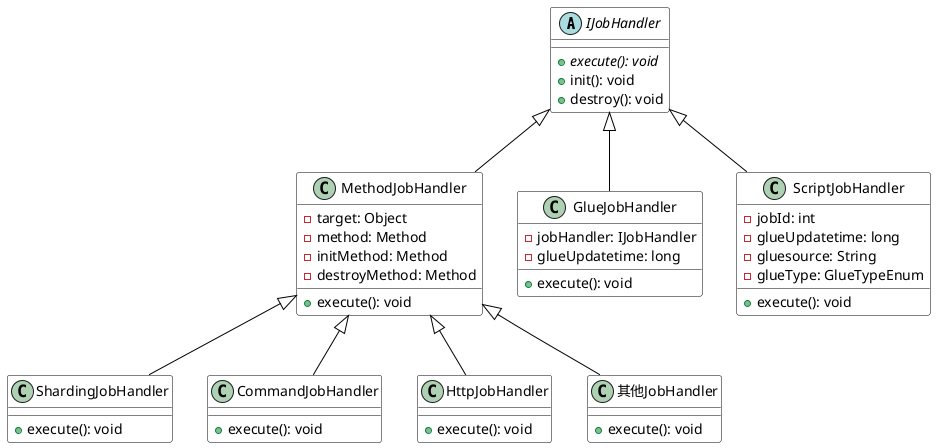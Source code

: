 @startuml xxl_job_handler_hierarchy

' 样式设置
skinparam class {
  BackgroundColor White
  ArrowColor Black
  BorderColor Black
}

abstract class IJobHandler {
  + {abstract} execute(): void
  + init(): void
  + destroy(): void
}

class MethodJobHandler {
  - target: Object
  - method: Method
  - initMethod: Method
  - destroyMethod: Method
  + execute(): void
}

class GlueJobHandler {
  - jobHandler: IJobHandler
  - glueUpdatetime: long
  + execute(): void
}

class ScriptJobHandler {
  - jobId: int
  - glueUpdatetime: long
  - gluesource: String
  - glueType: GlueTypeEnum
  + execute(): void
}

class ShardingJobHandler {
  + execute(): void
}

class CommandJobHandler {
  + execute(): void
}

class HttpJobHandler {
  + execute(): void
}

class "其他JobHandler" as OtherJobHandler {
  + execute(): void
}

IJobHandler <|-- MethodJobHandler
IJobHandler <|-- GlueJobHandler
IJobHandler <|-- ScriptJobHandler
MethodJobHandler <|-- ShardingJobHandler
MethodJobHandler <|-- CommandJobHandler
MethodJobHandler <|-- HttpJobHandler
MethodJobHandler <|-- OtherJobHandler

@enduml 